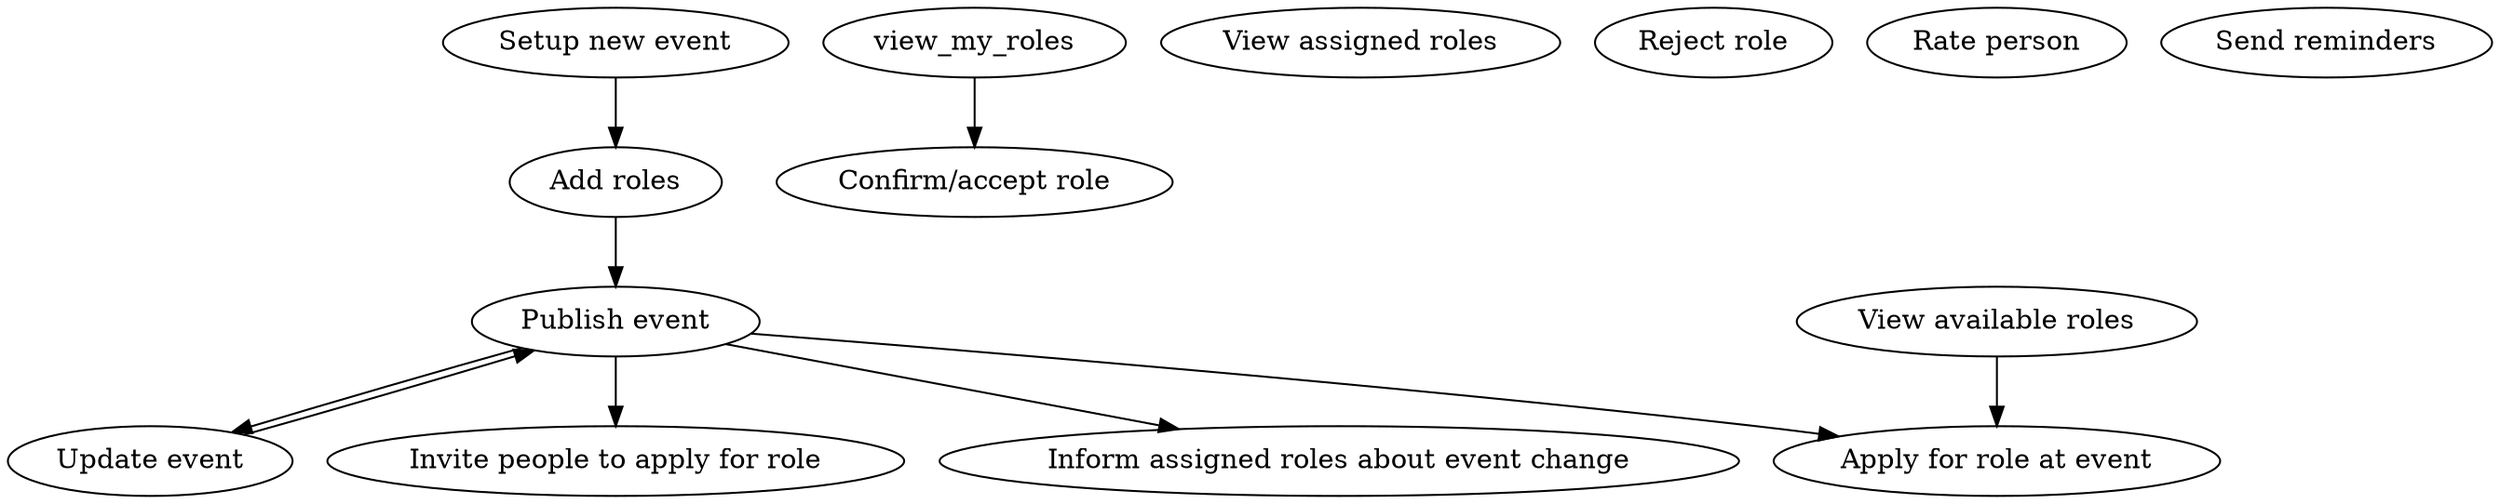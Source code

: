 digraph ticket {

create_event         [label="Setup new event"];
update_event         [label="Update event"];
add_roles            [label="Add roles"];
publish_event        [label="Publish event"];
apply_for_role       [label="Apply for role at event"];
invite_apply_role    [label="Invite people to apply for role"];
view_available_roles [label="View available roles"];
view_my_roles        [label="View assigned roles"];
inform_change_event  [label="Inform assigned roles about event change"];
confirm_role         [label="Confirm/accept role"];
reject_role          [label="Reject role"];
rate_person          [label="Rate person"];
reminders            [label="Send reminders"];

create_event         -> add_roles;
add_roles            -> publish_event;
publish_event        -> apply_for_role;
publish_event        -> invite_apply_role;
publish_event        -> update_event;
update_event         -> publish_event;
publish_event        -> inform_change_event;

view_available_roles -> apply_for_role;

view_my_roles        -> confirm_role;

}
